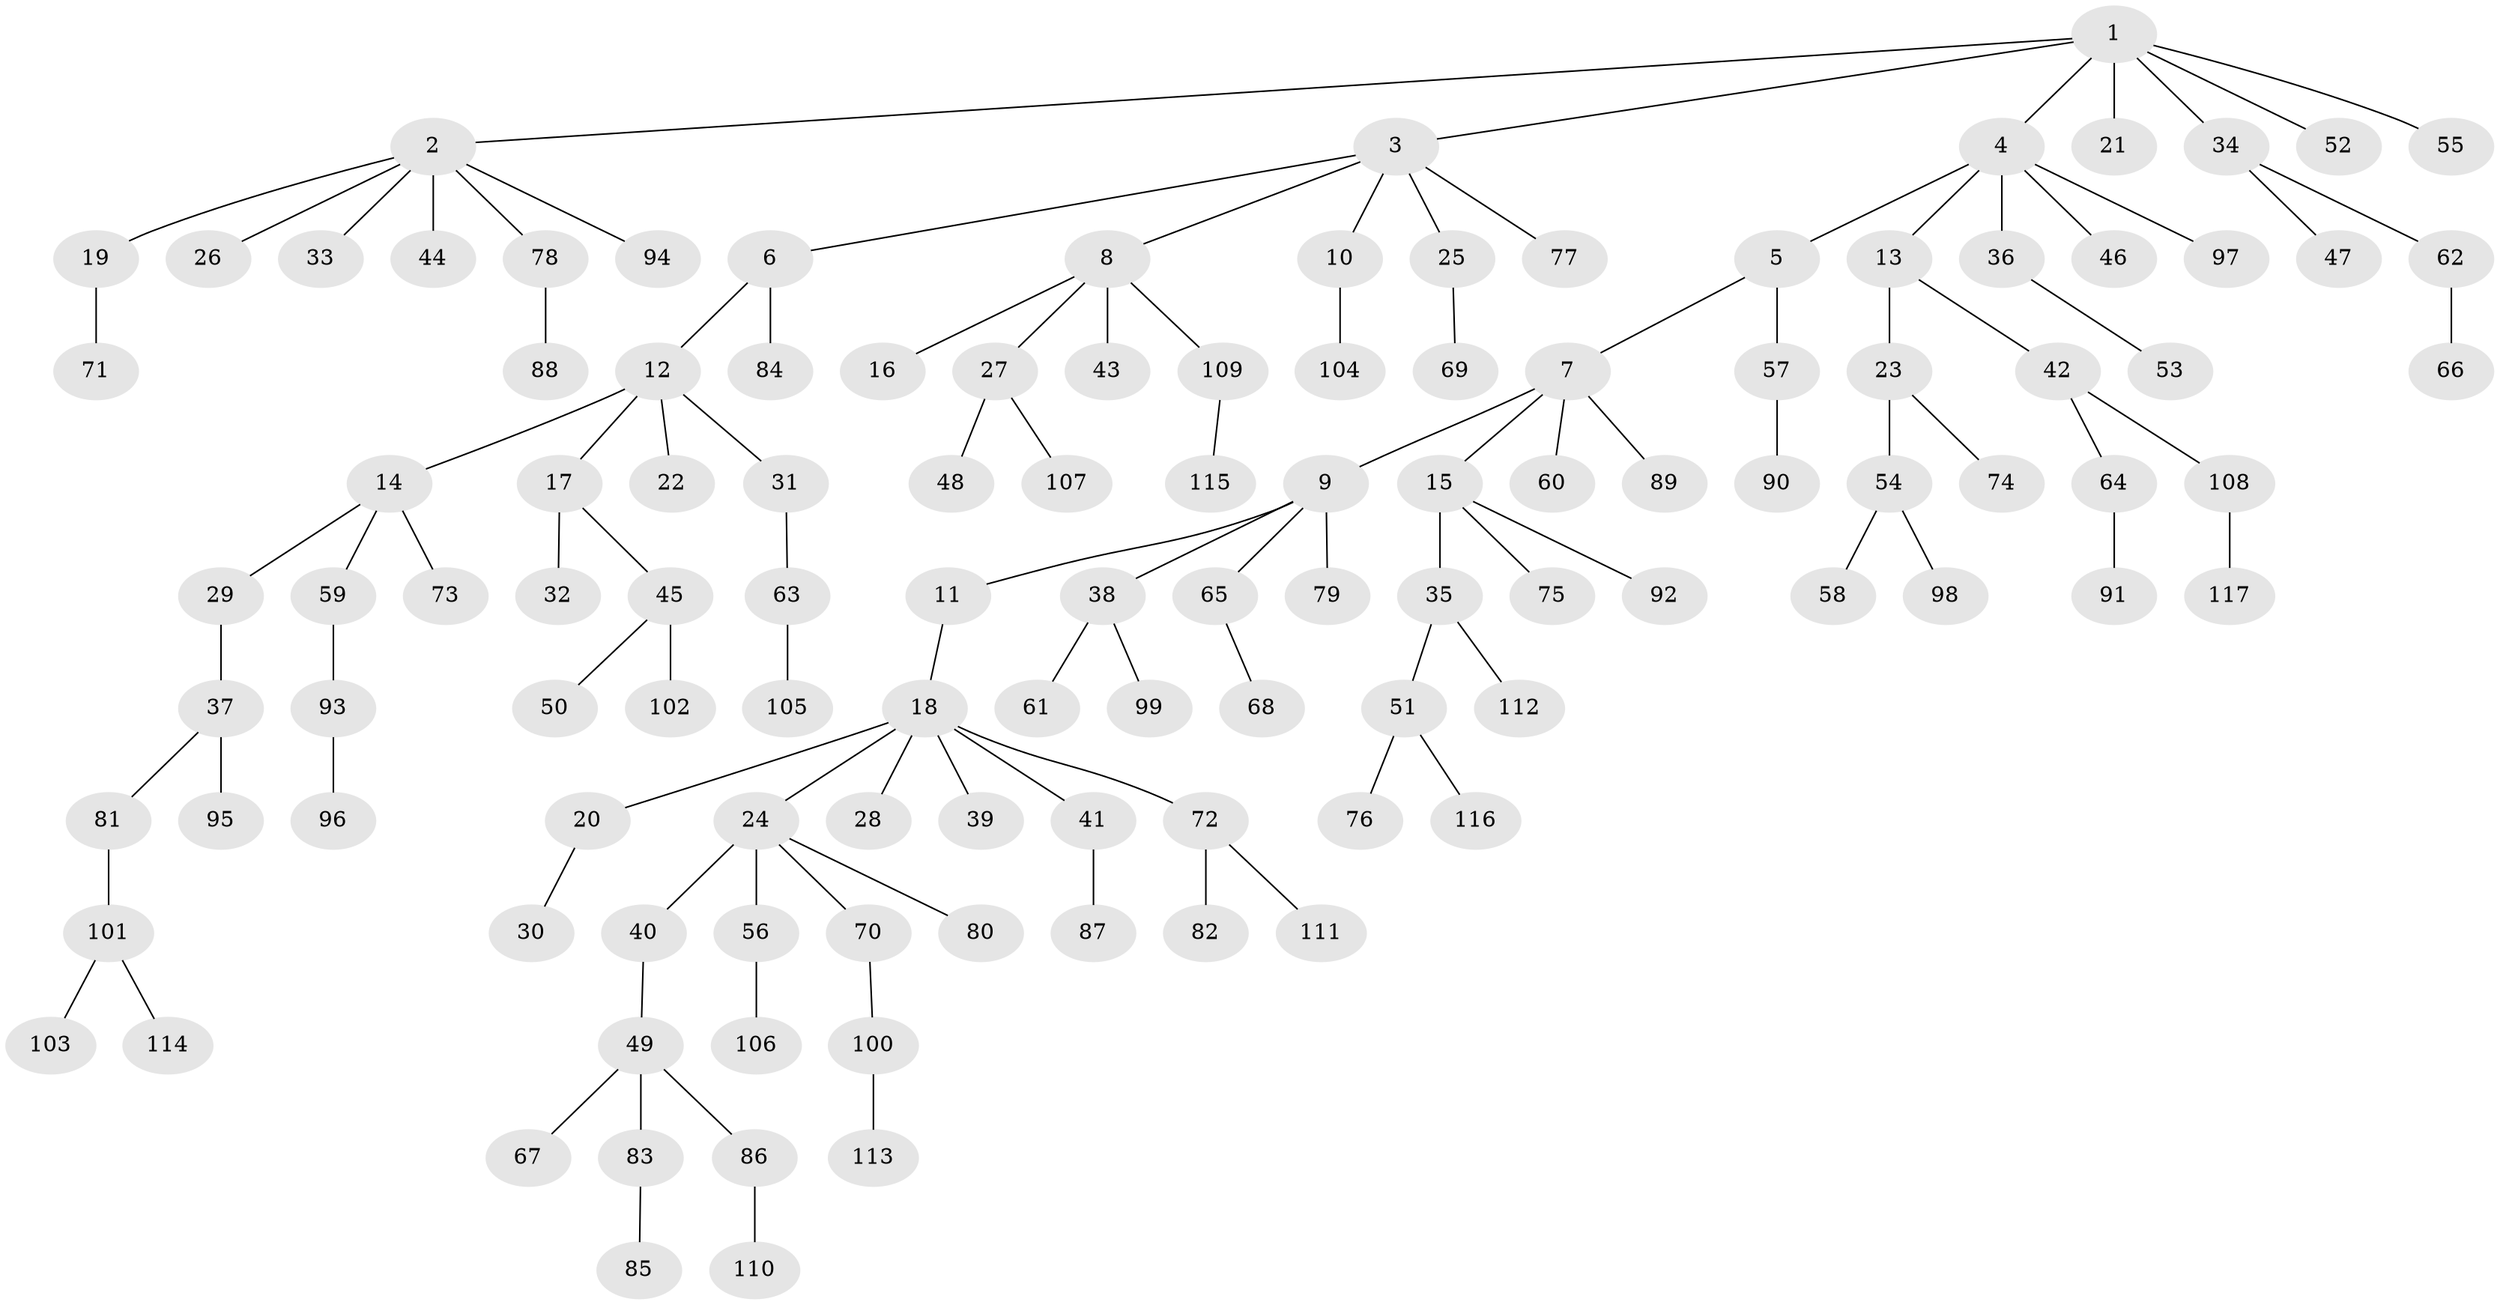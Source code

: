 // Generated by graph-tools (version 1.1) at 2025/52/03/09/25 04:52:33]
// undirected, 117 vertices, 116 edges
graph export_dot {
graph [start="1"]
  node [color=gray90,style=filled];
  1;
  2;
  3;
  4;
  5;
  6;
  7;
  8;
  9;
  10;
  11;
  12;
  13;
  14;
  15;
  16;
  17;
  18;
  19;
  20;
  21;
  22;
  23;
  24;
  25;
  26;
  27;
  28;
  29;
  30;
  31;
  32;
  33;
  34;
  35;
  36;
  37;
  38;
  39;
  40;
  41;
  42;
  43;
  44;
  45;
  46;
  47;
  48;
  49;
  50;
  51;
  52;
  53;
  54;
  55;
  56;
  57;
  58;
  59;
  60;
  61;
  62;
  63;
  64;
  65;
  66;
  67;
  68;
  69;
  70;
  71;
  72;
  73;
  74;
  75;
  76;
  77;
  78;
  79;
  80;
  81;
  82;
  83;
  84;
  85;
  86;
  87;
  88;
  89;
  90;
  91;
  92;
  93;
  94;
  95;
  96;
  97;
  98;
  99;
  100;
  101;
  102;
  103;
  104;
  105;
  106;
  107;
  108;
  109;
  110;
  111;
  112;
  113;
  114;
  115;
  116;
  117;
  1 -- 2;
  1 -- 3;
  1 -- 4;
  1 -- 21;
  1 -- 34;
  1 -- 52;
  1 -- 55;
  2 -- 19;
  2 -- 26;
  2 -- 33;
  2 -- 44;
  2 -- 78;
  2 -- 94;
  3 -- 6;
  3 -- 8;
  3 -- 10;
  3 -- 25;
  3 -- 77;
  4 -- 5;
  4 -- 13;
  4 -- 36;
  4 -- 46;
  4 -- 97;
  5 -- 7;
  5 -- 57;
  6 -- 12;
  6 -- 84;
  7 -- 9;
  7 -- 15;
  7 -- 60;
  7 -- 89;
  8 -- 16;
  8 -- 27;
  8 -- 43;
  8 -- 109;
  9 -- 11;
  9 -- 38;
  9 -- 65;
  9 -- 79;
  10 -- 104;
  11 -- 18;
  12 -- 14;
  12 -- 17;
  12 -- 22;
  12 -- 31;
  13 -- 23;
  13 -- 42;
  14 -- 29;
  14 -- 59;
  14 -- 73;
  15 -- 35;
  15 -- 75;
  15 -- 92;
  17 -- 32;
  17 -- 45;
  18 -- 20;
  18 -- 24;
  18 -- 28;
  18 -- 39;
  18 -- 41;
  18 -- 72;
  19 -- 71;
  20 -- 30;
  23 -- 54;
  23 -- 74;
  24 -- 40;
  24 -- 56;
  24 -- 70;
  24 -- 80;
  25 -- 69;
  27 -- 48;
  27 -- 107;
  29 -- 37;
  31 -- 63;
  34 -- 47;
  34 -- 62;
  35 -- 51;
  35 -- 112;
  36 -- 53;
  37 -- 81;
  37 -- 95;
  38 -- 61;
  38 -- 99;
  40 -- 49;
  41 -- 87;
  42 -- 64;
  42 -- 108;
  45 -- 50;
  45 -- 102;
  49 -- 67;
  49 -- 83;
  49 -- 86;
  51 -- 76;
  51 -- 116;
  54 -- 58;
  54 -- 98;
  56 -- 106;
  57 -- 90;
  59 -- 93;
  62 -- 66;
  63 -- 105;
  64 -- 91;
  65 -- 68;
  70 -- 100;
  72 -- 82;
  72 -- 111;
  78 -- 88;
  81 -- 101;
  83 -- 85;
  86 -- 110;
  93 -- 96;
  100 -- 113;
  101 -- 103;
  101 -- 114;
  108 -- 117;
  109 -- 115;
}
